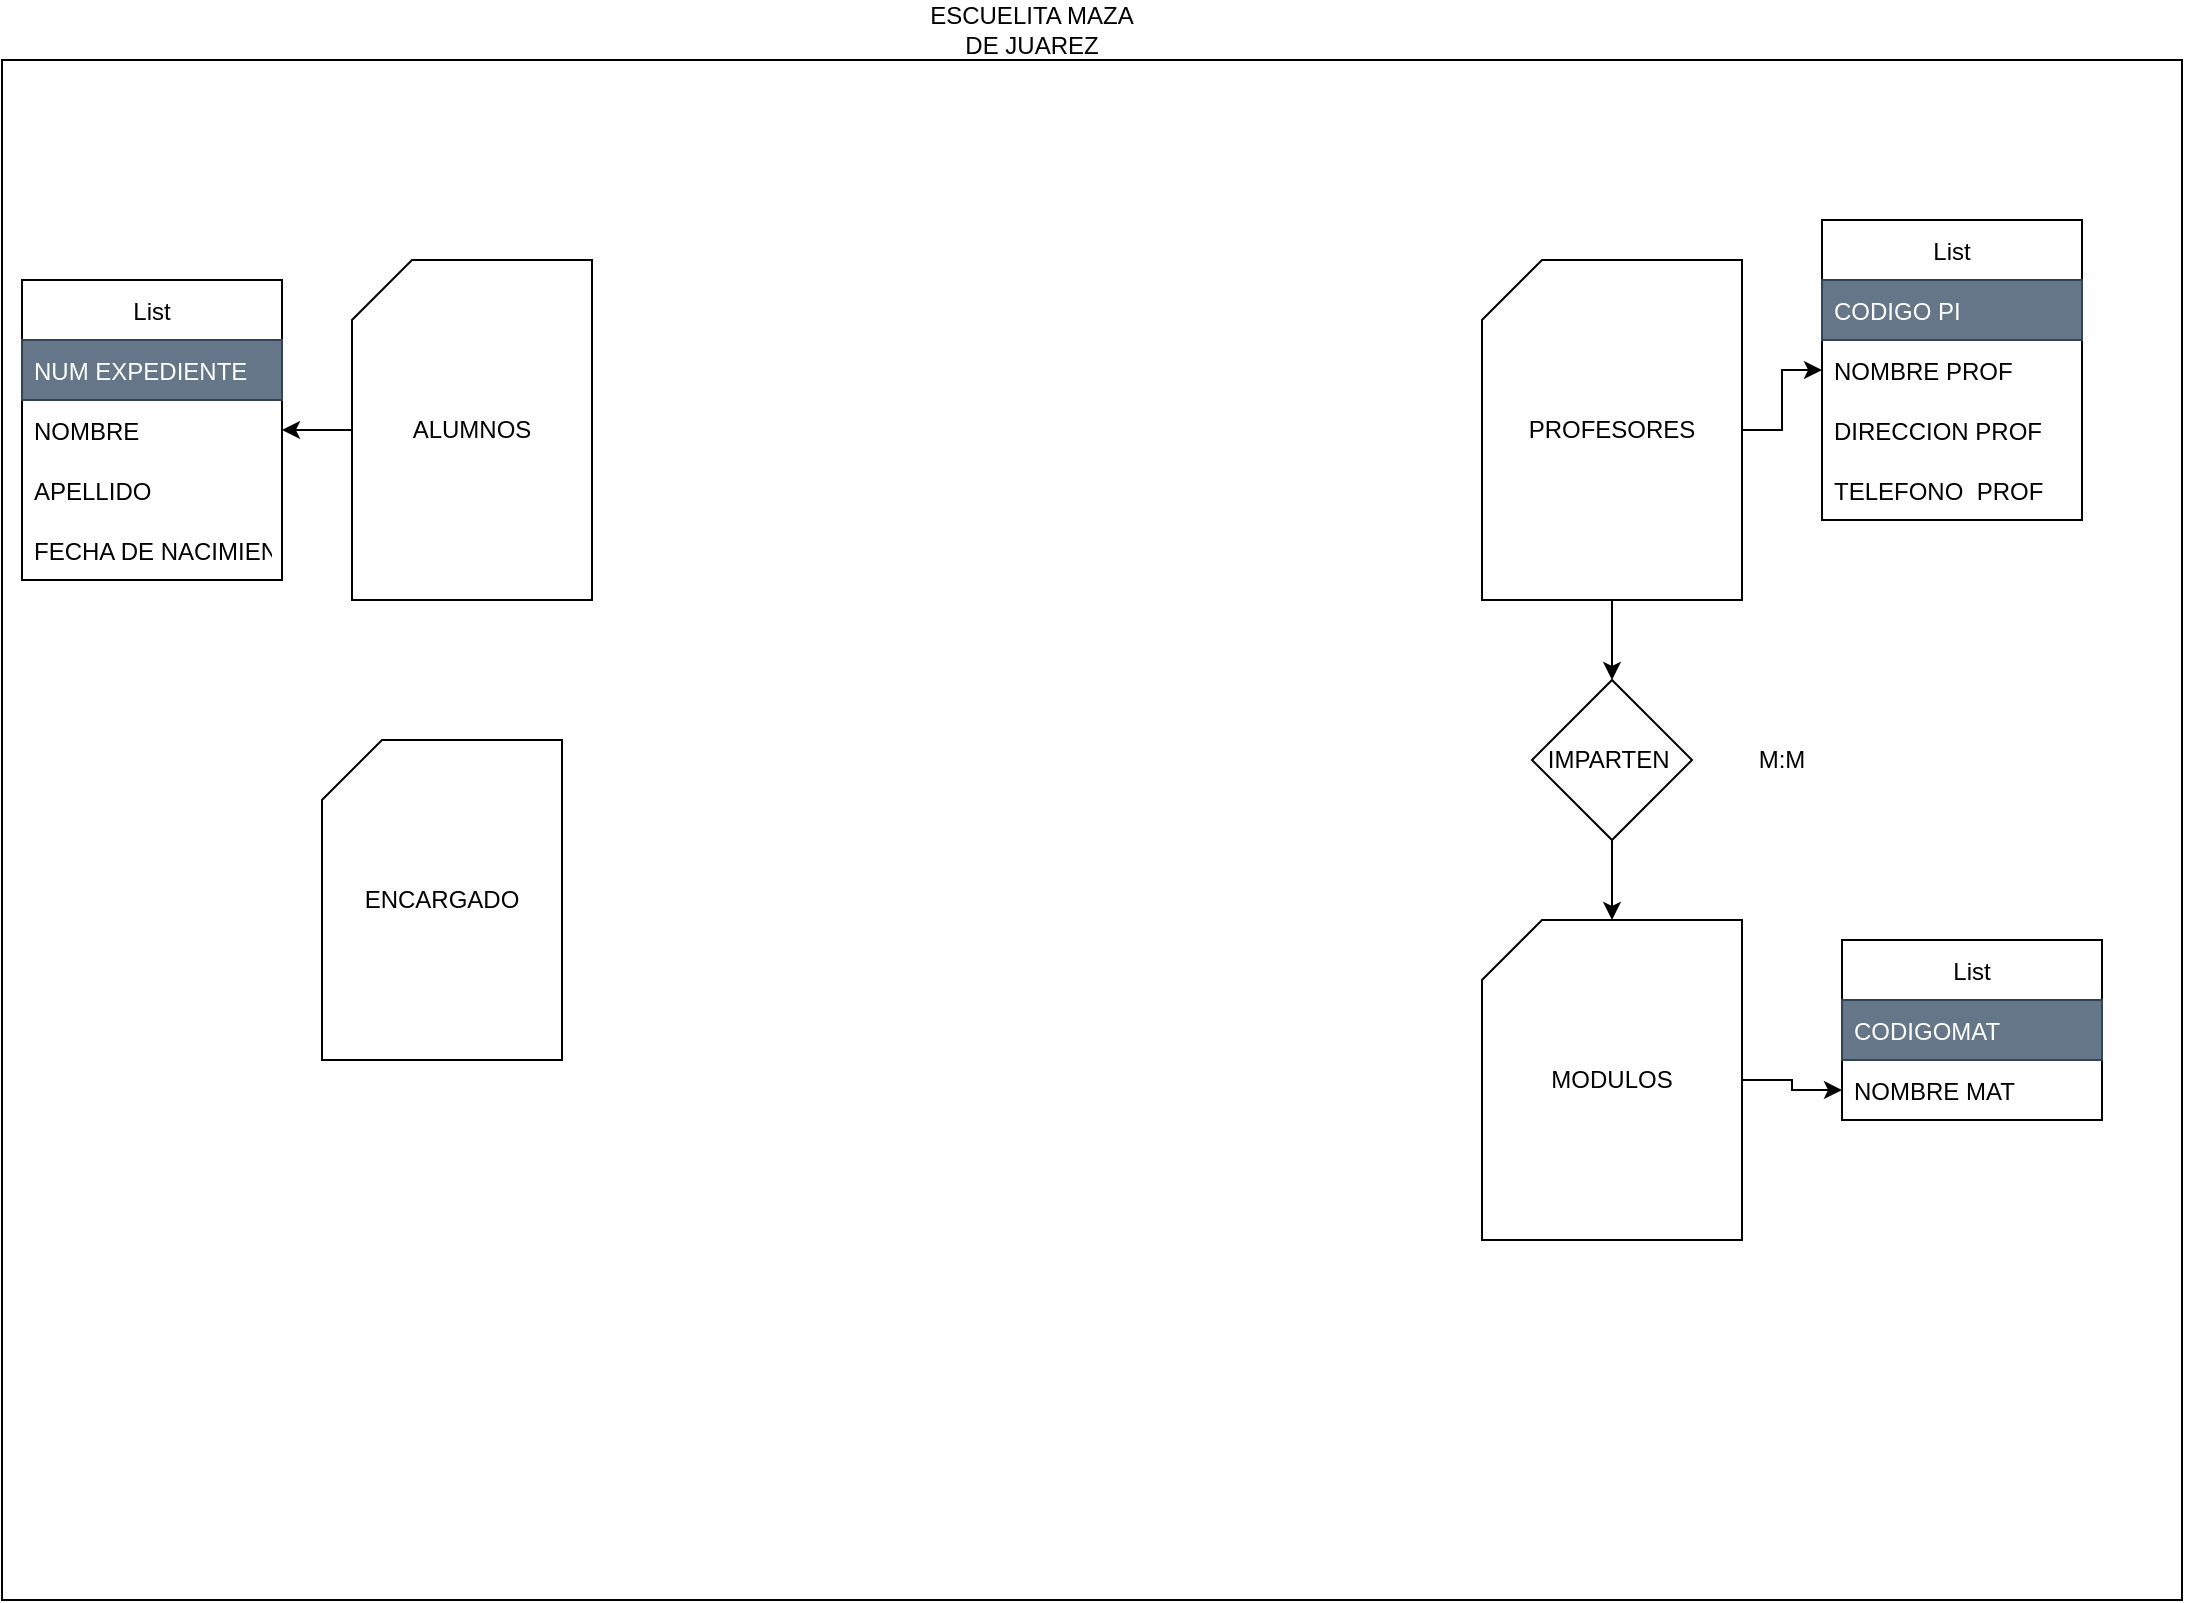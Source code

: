 <mxfile version="18.1.1" type="github">
  <diagram id="prtHgNgQTEPvFCAcTncT" name="Page-1">
    <mxGraphModel dx="1422" dy="794" grid="1" gridSize="10" guides="1" tooltips="1" connect="1" arrows="1" fold="1" page="1" pageScale="1" pageWidth="827" pageHeight="1169" math="0" shadow="0">
      <root>
        <mxCell id="0" />
        <mxCell id="1" parent="0" />
        <mxCell id="vrqxkeGUTRrO82BwTYD2-1" value="" style="rounded=0;whiteSpace=wrap;html=1;" vertex="1" parent="1">
          <mxGeometry x="30" y="170" width="1090" height="770" as="geometry" />
        </mxCell>
        <mxCell id="vrqxkeGUTRrO82BwTYD2-6" value="ESCUELITA MAZA DE JUAREZ" style="text;html=1;strokeColor=none;fillColor=none;align=center;verticalAlign=middle;whiteSpace=wrap;rounded=0;" vertex="1" parent="1">
          <mxGeometry x="490" y="140" width="110" height="30" as="geometry" />
        </mxCell>
        <mxCell id="vrqxkeGUTRrO82BwTYD2-7" value="ENCARGADO" style="shape=card;whiteSpace=wrap;html=1;" vertex="1" parent="1">
          <mxGeometry x="190" y="510" width="120" height="160" as="geometry" />
        </mxCell>
        <mxCell id="vrqxkeGUTRrO82BwTYD2-20" style="edgeStyle=orthogonalEdgeStyle;rounded=0;orthogonalLoop=1;jettySize=auto;html=1;entryX=0;entryY=0.5;entryDx=0;entryDy=0;" edge="1" parent="1" source="vrqxkeGUTRrO82BwTYD2-8" target="vrqxkeGUTRrO82BwTYD2-17">
          <mxGeometry relative="1" as="geometry" />
        </mxCell>
        <mxCell id="vrqxkeGUTRrO82BwTYD2-29" style="edgeStyle=orthogonalEdgeStyle;rounded=0;orthogonalLoop=1;jettySize=auto;html=1;" edge="1" parent="1" source="vrqxkeGUTRrO82BwTYD2-8" target="vrqxkeGUTRrO82BwTYD2-27">
          <mxGeometry relative="1" as="geometry" />
        </mxCell>
        <mxCell id="vrqxkeGUTRrO82BwTYD2-8" value="PROFESORES" style="shape=card;whiteSpace=wrap;html=1;" vertex="1" parent="1">
          <mxGeometry x="770" y="270" width="130" height="170" as="geometry" />
        </mxCell>
        <mxCell id="vrqxkeGUTRrO82BwTYD2-31" style="edgeStyle=orthogonalEdgeStyle;rounded=0;orthogonalLoop=1;jettySize=auto;html=1;entryX=1;entryY=0.5;entryDx=0;entryDy=0;" edge="1" parent="1" source="vrqxkeGUTRrO82BwTYD2-9" target="vrqxkeGUTRrO82BwTYD2-23">
          <mxGeometry relative="1" as="geometry" />
        </mxCell>
        <mxCell id="vrqxkeGUTRrO82BwTYD2-9" value="ALUMNOS" style="shape=card;whiteSpace=wrap;html=1;" vertex="1" parent="1">
          <mxGeometry x="205" y="270" width="120" height="170" as="geometry" />
        </mxCell>
        <mxCell id="vrqxkeGUTRrO82BwTYD2-15" value="List" style="swimlane;fontStyle=0;childLayout=stackLayout;horizontal=1;startSize=30;horizontalStack=0;resizeParent=1;resizeParentMax=0;resizeLast=0;collapsible=1;marginBottom=0;" vertex="1" parent="1">
          <mxGeometry x="940" y="250" width="130" height="150" as="geometry" />
        </mxCell>
        <mxCell id="vrqxkeGUTRrO82BwTYD2-16" value="CODIGO PI" style="text;strokeColor=#314354;fillColor=#647687;align=left;verticalAlign=middle;spacingLeft=4;spacingRight=4;overflow=hidden;points=[[0,0.5],[1,0.5]];portConstraint=eastwest;rotatable=0;fontColor=#ffffff;" vertex="1" parent="vrqxkeGUTRrO82BwTYD2-15">
          <mxGeometry y="30" width="130" height="30" as="geometry" />
        </mxCell>
        <mxCell id="vrqxkeGUTRrO82BwTYD2-17" value="NOMBRE PROF" style="text;strokeColor=none;fillColor=none;align=left;verticalAlign=middle;spacingLeft=4;spacingRight=4;overflow=hidden;points=[[0,0.5],[1,0.5]];portConstraint=eastwest;rotatable=0;" vertex="1" parent="vrqxkeGUTRrO82BwTYD2-15">
          <mxGeometry y="60" width="130" height="30" as="geometry" />
        </mxCell>
        <mxCell id="vrqxkeGUTRrO82BwTYD2-18" value="DIRECCION PROF" style="text;strokeColor=none;fillColor=none;align=left;verticalAlign=middle;spacingLeft=4;spacingRight=4;overflow=hidden;points=[[0,0.5],[1,0.5]];portConstraint=eastwest;rotatable=0;" vertex="1" parent="vrqxkeGUTRrO82BwTYD2-15">
          <mxGeometry y="90" width="130" height="30" as="geometry" />
        </mxCell>
        <mxCell id="vrqxkeGUTRrO82BwTYD2-19" value="TELEFONO  PROF" style="text;strokeColor=none;fillColor=none;align=left;verticalAlign=middle;spacingLeft=4;spacingRight=4;overflow=hidden;points=[[0,0.5],[1,0.5]];portConstraint=eastwest;rotatable=0;" vertex="1" parent="vrqxkeGUTRrO82BwTYD2-15">
          <mxGeometry y="120" width="130" height="30" as="geometry" />
        </mxCell>
        <mxCell id="vrqxkeGUTRrO82BwTYD2-21" value="List" style="swimlane;fontStyle=0;childLayout=stackLayout;horizontal=1;startSize=30;horizontalStack=0;resizeParent=1;resizeParentMax=0;resizeLast=0;collapsible=1;marginBottom=0;" vertex="1" parent="1">
          <mxGeometry x="40" y="280" width="130" height="150" as="geometry" />
        </mxCell>
        <mxCell id="vrqxkeGUTRrO82BwTYD2-22" value="NUM EXPEDIENTE" style="text;strokeColor=#314354;fillColor=#647687;align=left;verticalAlign=middle;spacingLeft=4;spacingRight=4;overflow=hidden;points=[[0,0.5],[1,0.5]];portConstraint=eastwest;rotatable=0;fontColor=#ffffff;" vertex="1" parent="vrqxkeGUTRrO82BwTYD2-21">
          <mxGeometry y="30" width="130" height="30" as="geometry" />
        </mxCell>
        <mxCell id="vrqxkeGUTRrO82BwTYD2-23" value="NOMBRE" style="text;strokeColor=none;fillColor=none;align=left;verticalAlign=middle;spacingLeft=4;spacingRight=4;overflow=hidden;points=[[0,0.5],[1,0.5]];portConstraint=eastwest;rotatable=0;" vertex="1" parent="vrqxkeGUTRrO82BwTYD2-21">
          <mxGeometry y="60" width="130" height="30" as="geometry" />
        </mxCell>
        <mxCell id="vrqxkeGUTRrO82BwTYD2-24" value="APELLIDO" style="text;strokeColor=none;fillColor=none;align=left;verticalAlign=middle;spacingLeft=4;spacingRight=4;overflow=hidden;points=[[0,0.5],[1,0.5]];portConstraint=eastwest;rotatable=0;" vertex="1" parent="vrqxkeGUTRrO82BwTYD2-21">
          <mxGeometry y="90" width="130" height="30" as="geometry" />
        </mxCell>
        <mxCell id="vrqxkeGUTRrO82BwTYD2-25" value="FECHA DE NACIMIENTO" style="text;strokeColor=none;fillColor=none;align=left;verticalAlign=middle;spacingLeft=4;spacingRight=4;overflow=hidden;points=[[0,0.5],[1,0.5]];portConstraint=eastwest;rotatable=0;" vertex="1" parent="vrqxkeGUTRrO82BwTYD2-21">
          <mxGeometry y="120" width="130" height="30" as="geometry" />
        </mxCell>
        <mxCell id="vrqxkeGUTRrO82BwTYD2-30" style="edgeStyle=orthogonalEdgeStyle;rounded=0;orthogonalLoop=1;jettySize=auto;html=1;" edge="1" parent="1" source="vrqxkeGUTRrO82BwTYD2-27" target="vrqxkeGUTRrO82BwTYD2-28">
          <mxGeometry relative="1" as="geometry" />
        </mxCell>
        <mxCell id="vrqxkeGUTRrO82BwTYD2-27" value="IMPARTEN&amp;nbsp;" style="rhombus;whiteSpace=wrap;html=1;" vertex="1" parent="1">
          <mxGeometry x="795" y="480" width="80" height="80" as="geometry" />
        </mxCell>
        <mxCell id="vrqxkeGUTRrO82BwTYD2-37" style="edgeStyle=orthogonalEdgeStyle;rounded=0;orthogonalLoop=1;jettySize=auto;html=1;" edge="1" parent="1" source="vrqxkeGUTRrO82BwTYD2-28" target="vrqxkeGUTRrO82BwTYD2-34">
          <mxGeometry relative="1" as="geometry" />
        </mxCell>
        <mxCell id="vrqxkeGUTRrO82BwTYD2-28" value="MODULOS" style="shape=card;whiteSpace=wrap;html=1;" vertex="1" parent="1">
          <mxGeometry x="770" y="600" width="130" height="160" as="geometry" />
        </mxCell>
        <mxCell id="vrqxkeGUTRrO82BwTYD2-32" value="List" style="swimlane;fontStyle=0;childLayout=stackLayout;horizontal=1;startSize=30;horizontalStack=0;resizeParent=1;resizeParentMax=0;resizeLast=0;collapsible=1;marginBottom=0;" vertex="1" parent="1">
          <mxGeometry x="950" y="610" width="130" height="90" as="geometry" />
        </mxCell>
        <mxCell id="vrqxkeGUTRrO82BwTYD2-33" value="CODIGOMAT" style="text;strokeColor=#314354;fillColor=#647687;align=left;verticalAlign=middle;spacingLeft=4;spacingRight=4;overflow=hidden;points=[[0,0.5],[1,0.5]];portConstraint=eastwest;rotatable=0;glass=0;fontColor=#ffffff;" vertex="1" parent="vrqxkeGUTRrO82BwTYD2-32">
          <mxGeometry y="30" width="130" height="30" as="geometry" />
        </mxCell>
        <mxCell id="vrqxkeGUTRrO82BwTYD2-34" value="NOMBRE MAT" style="text;strokeColor=none;fillColor=none;align=left;verticalAlign=middle;spacingLeft=4;spacingRight=4;overflow=hidden;points=[[0,0.5],[1,0.5]];portConstraint=eastwest;rotatable=0;" vertex="1" parent="vrqxkeGUTRrO82BwTYD2-32">
          <mxGeometry y="60" width="130" height="30" as="geometry" />
        </mxCell>
        <mxCell id="vrqxkeGUTRrO82BwTYD2-38" value="M:M" style="text;html=1;strokeColor=none;fillColor=none;align=center;verticalAlign=middle;whiteSpace=wrap;rounded=0;glass=0;" vertex="1" parent="1">
          <mxGeometry x="890" y="505" width="60" height="30" as="geometry" />
        </mxCell>
      </root>
    </mxGraphModel>
  </diagram>
</mxfile>
